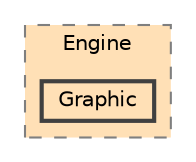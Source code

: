 digraph "R-Type/Engine/Graphic"
{
 // LATEX_PDF_SIZE
  bgcolor="transparent";
  edge [fontname=Helvetica,fontsize=10,labelfontname=Helvetica,labelfontsize=10];
  node [fontname=Helvetica,fontsize=10,shape=box,height=0.2,width=0.4];
  compound=true
  subgraph clusterdir_499ff73f78e0b1718fe7df35152ffc0a {
    graph [ bgcolor="#ffe0b6", pencolor="grey50", label="Engine", fontname=Helvetica,fontsize=10 style="filled,dashed", URL="dir_499ff73f78e0b1718fe7df35152ffc0a.html",tooltip=""]
  dir_1d599de83952a4898e5d84a0ccabba53 [label="Graphic", fillcolor="#ffe0b6", color="grey25", style="filled,bold", URL="dir_1d599de83952a4898e5d84a0ccabba53.html",tooltip=""];
  }
}
